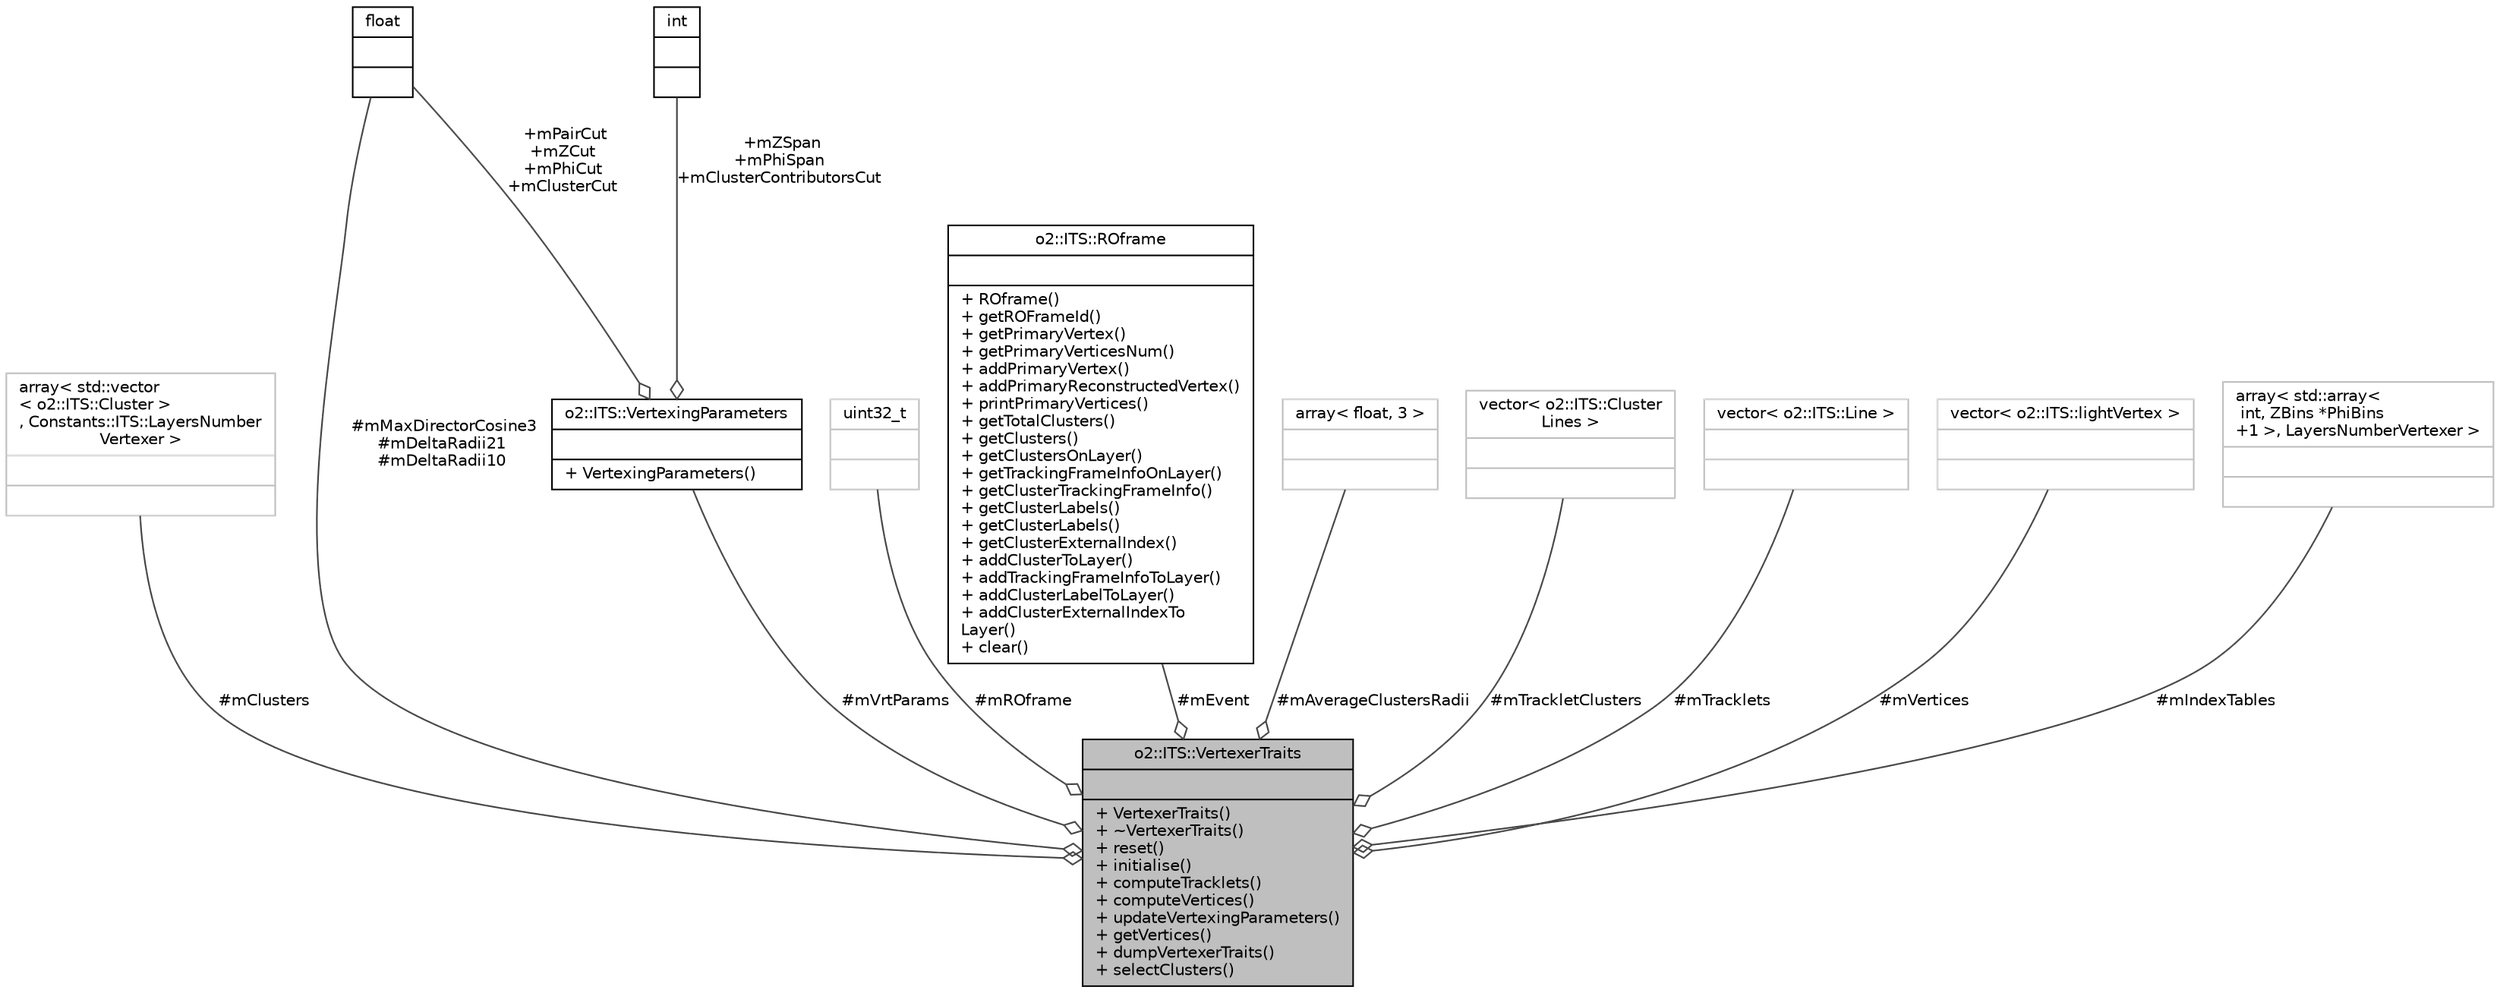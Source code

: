 digraph "o2::ITS::VertexerTraits"
{
 // INTERACTIVE_SVG=YES
  bgcolor="transparent";
  edge [fontname="Helvetica",fontsize="10",labelfontname="Helvetica",labelfontsize="10"];
  node [fontname="Helvetica",fontsize="10",shape=record];
  Node1 [label="{o2::ITS::VertexerTraits\n||+ VertexerTraits()\l+ ~VertexerTraits()\l+ reset()\l+ initialise()\l+ computeTracklets()\l+ computeVertices()\l+ updateVertexingParameters()\l+ getVertices()\l+ dumpVertexerTraits()\l+ selectClusters()\l}",height=0.2,width=0.4,color="black", fillcolor="grey75", style="filled" fontcolor="black"];
  Node2 -> Node1 [color="grey25",fontsize="10",style="solid",label=" #mClusters" ,arrowhead="odiamond",fontname="Helvetica"];
  Node2 [label="{array\< std::vector\l\< o2::ITS::Cluster \>\l, Constants::ITS::LayersNumber\lVertexer \>\n||}",height=0.2,width=0.4,color="grey75"];
  Node3 -> Node1 [color="grey25",fontsize="10",style="solid",label=" #mVrtParams" ,arrowhead="odiamond",fontname="Helvetica"];
  Node3 [label="{o2::ITS::VertexingParameters\n||+ VertexingParameters()\l}",height=0.2,width=0.4,color="black",URL="$d2/d26/structo2_1_1ITS_1_1VertexingParameters.html"];
  Node4 -> Node3 [color="grey25",fontsize="10",style="solid",label=" +mPairCut\n+mZCut\n+mPhiCut\n+mClusterCut" ,arrowhead="odiamond",fontname="Helvetica"];
  Node4 [label="{float\n||}",height=0.2,width=0.4,color="black",URL="$d4/dc3/classfloat.html"];
  Node5 -> Node3 [color="grey25",fontsize="10",style="solid",label=" +mZSpan\n+mPhiSpan\n+mClusterContributorsCut" ,arrowhead="odiamond",fontname="Helvetica"];
  Node5 [label="{int\n||}",height=0.2,width=0.4,color="black",URL="$d1/da0/classint.html"];
  Node4 -> Node1 [color="grey25",fontsize="10",style="solid",label=" #mMaxDirectorCosine3\n#mDeltaRadii21\n#mDeltaRadii10" ,arrowhead="odiamond",fontname="Helvetica"];
  Node6 -> Node1 [color="grey25",fontsize="10",style="solid",label=" #mROframe" ,arrowhead="odiamond",fontname="Helvetica"];
  Node6 [label="{uint32_t\n||}",height=0.2,width=0.4,color="grey75"];
  Node7 -> Node1 [color="grey25",fontsize="10",style="solid",label=" #mEvent" ,arrowhead="odiamond",fontname="Helvetica"];
  Node7 [label="{o2::ITS::ROframe\n||+ ROframe()\l+ getROFrameId()\l+ getPrimaryVertex()\l+ getPrimaryVerticesNum()\l+ addPrimaryVertex()\l+ addPrimaryReconstructedVertex()\l+ printPrimaryVertices()\l+ getTotalClusters()\l+ getClusters()\l+ getClustersOnLayer()\l+ getTrackingFrameInfoOnLayer()\l+ getClusterTrackingFrameInfo()\l+ getClusterLabels()\l+ getClusterLabels()\l+ getClusterExternalIndex()\l+ addClusterToLayer()\l+ addTrackingFrameInfoToLayer()\l+ addClusterLabelToLayer()\l+ addClusterExternalIndexTo\lLayer()\l+ clear()\l}",height=0.2,width=0.4,color="black",URL="$d7/d13/classo2_1_1ITS_1_1ROframe.html"];
  Node8 -> Node1 [color="grey25",fontsize="10",style="solid",label=" #mAverageClustersRadii" ,arrowhead="odiamond",fontname="Helvetica"];
  Node8 [label="{array\< float, 3 \>\n||}",height=0.2,width=0.4,color="grey75"];
  Node9 -> Node1 [color="grey25",fontsize="10",style="solid",label=" #mTrackletClusters" ,arrowhead="odiamond",fontname="Helvetica"];
  Node9 [label="{vector\< o2::ITS::Cluster\lLines \>\n||}",height=0.2,width=0.4,color="grey75"];
  Node10 -> Node1 [color="grey25",fontsize="10",style="solid",label=" #mTracklets" ,arrowhead="odiamond",fontname="Helvetica"];
  Node10 [label="{vector\< o2::ITS::Line \>\n||}",height=0.2,width=0.4,color="grey75"];
  Node11 -> Node1 [color="grey25",fontsize="10",style="solid",label=" #mVertices" ,arrowhead="odiamond",fontname="Helvetica"];
  Node11 [label="{vector\< o2::ITS::lightVertex \>\n||}",height=0.2,width=0.4,color="grey75"];
  Node12 -> Node1 [color="grey25",fontsize="10",style="solid",label=" #mIndexTables" ,arrowhead="odiamond",fontname="Helvetica"];
  Node12 [label="{array\< std::array\<\l int, ZBins *PhiBins\l+1 \>, LayersNumberVertexer \>\n||}",height=0.2,width=0.4,color="grey75"];
}
